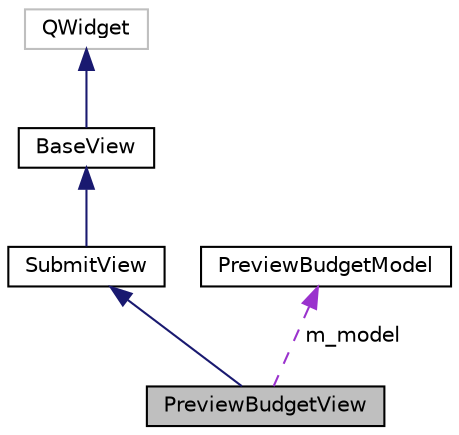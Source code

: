 digraph "PreviewBudgetView"
{
 // LATEX_PDF_SIZE
  edge [fontname="Helvetica",fontsize="10",labelfontname="Helvetica",labelfontsize="10"];
  node [fontname="Helvetica",fontsize="10",shape=record];
  Node1 [label="PreviewBudgetView",height=0.2,width=0.4,color="black", fillcolor="grey75", style="filled", fontcolor="black",tooltip=" "];
  Node2 -> Node1 [dir="back",color="midnightblue",fontsize="10",style="solid"];
  Node2 [label="SubmitView",height=0.2,width=0.4,color="black", fillcolor="white", style="filled",URL="$classSubmitView.html",tooltip=" "];
  Node3 -> Node2 [dir="back",color="midnightblue",fontsize="10",style="solid"];
  Node3 [label="BaseView",height=0.2,width=0.4,color="black", fillcolor="white", style="filled",URL="$classBaseView.html",tooltip=" "];
  Node4 -> Node3 [dir="back",color="midnightblue",fontsize="10",style="solid"];
  Node4 [label="QWidget",height=0.2,width=0.4,color="grey75", fillcolor="white", style="filled",tooltip=" "];
  Node5 -> Node1 [dir="back",color="darkorchid3",fontsize="10",style="dashed",label=" m_model" ];
  Node5 [label="PreviewBudgetModel",height=0.2,width=0.4,color="black", fillcolor="white", style="filled",URL="$classPreviewBudgetModel.html",tooltip=" "];
}
